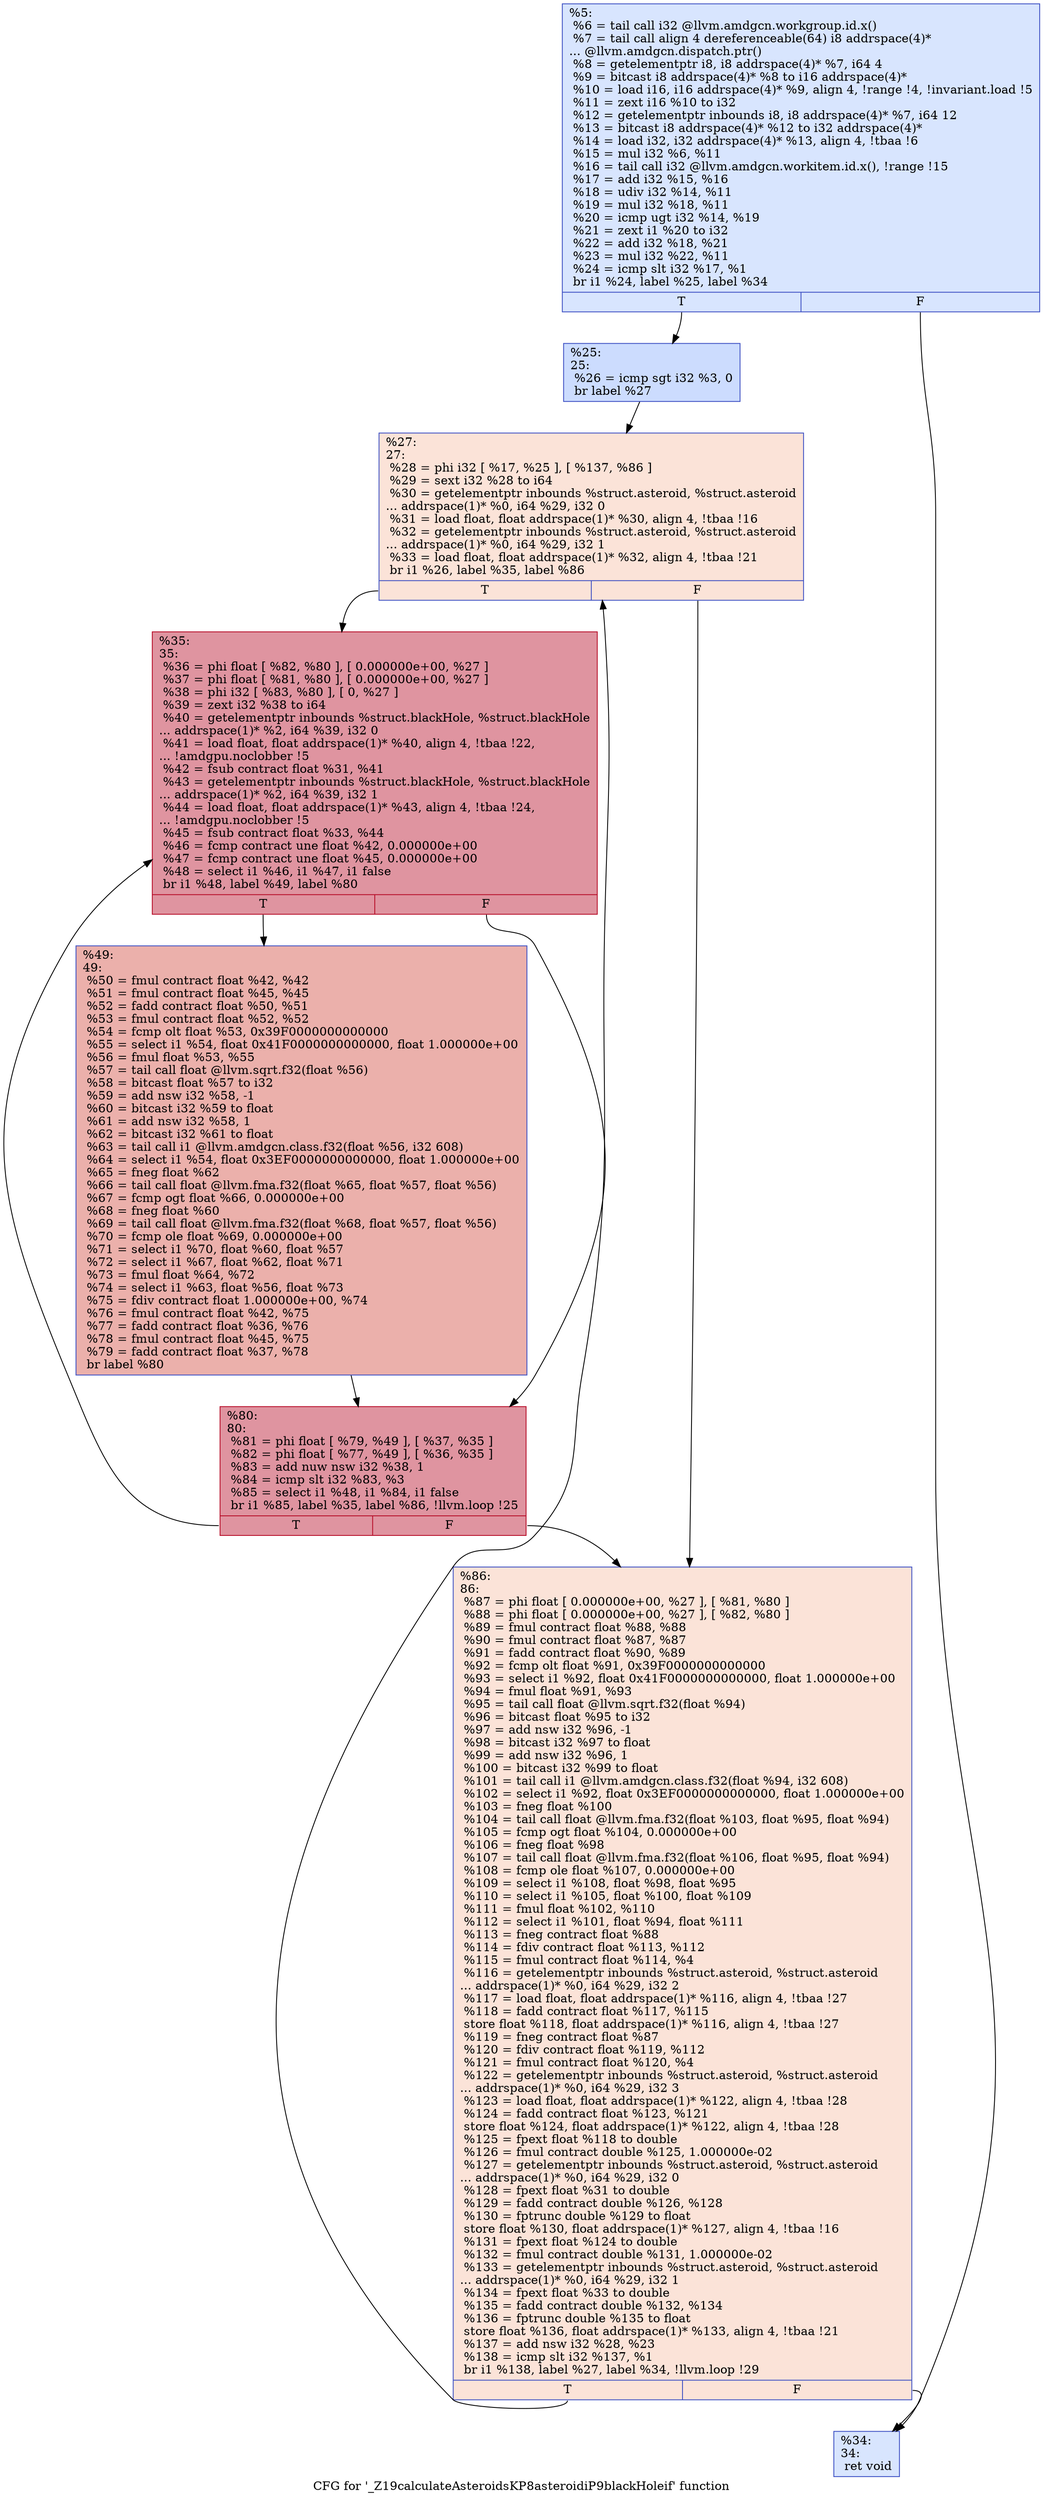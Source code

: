 digraph "CFG for '_Z19calculateAsteroidsKP8asteroidiP9blackHoleif' function" {
	label="CFG for '_Z19calculateAsteroidsKP8asteroidiP9blackHoleif' function";

	Node0x516e1f0 [shape=record,color="#3d50c3ff", style=filled, fillcolor="#a7c5fe70",label="{%5:\l  %6 = tail call i32 @llvm.amdgcn.workgroup.id.x()\l  %7 = tail call align 4 dereferenceable(64) i8 addrspace(4)*\l... @llvm.amdgcn.dispatch.ptr()\l  %8 = getelementptr i8, i8 addrspace(4)* %7, i64 4\l  %9 = bitcast i8 addrspace(4)* %8 to i16 addrspace(4)*\l  %10 = load i16, i16 addrspace(4)* %9, align 4, !range !4, !invariant.load !5\l  %11 = zext i16 %10 to i32\l  %12 = getelementptr inbounds i8, i8 addrspace(4)* %7, i64 12\l  %13 = bitcast i8 addrspace(4)* %12 to i32 addrspace(4)*\l  %14 = load i32, i32 addrspace(4)* %13, align 4, !tbaa !6\l  %15 = mul i32 %6, %11\l  %16 = tail call i32 @llvm.amdgcn.workitem.id.x(), !range !15\l  %17 = add i32 %15, %16\l  %18 = udiv i32 %14, %11\l  %19 = mul i32 %18, %11\l  %20 = icmp ugt i32 %14, %19\l  %21 = zext i1 %20 to i32\l  %22 = add i32 %18, %21\l  %23 = mul i32 %22, %11\l  %24 = icmp slt i32 %17, %1\l  br i1 %24, label %25, label %34\l|{<s0>T|<s1>F}}"];
	Node0x516e1f0:s0 -> Node0x51714b0;
	Node0x516e1f0:s1 -> Node0x5171540;
	Node0x51714b0 [shape=record,color="#3d50c3ff", style=filled, fillcolor="#8caffe70",label="{%25:\l25:                                               \l  %26 = icmp sgt i32 %3, 0\l  br label %27\l}"];
	Node0x51714b0 -> Node0x5171710;
	Node0x5171710 [shape=record,color="#3d50c3ff", style=filled, fillcolor="#f6bfa670",label="{%27:\l27:                                               \l  %28 = phi i32 [ %17, %25 ], [ %137, %86 ]\l  %29 = sext i32 %28 to i64\l  %30 = getelementptr inbounds %struct.asteroid, %struct.asteroid\l... addrspace(1)* %0, i64 %29, i32 0\l  %31 = load float, float addrspace(1)* %30, align 4, !tbaa !16\l  %32 = getelementptr inbounds %struct.asteroid, %struct.asteroid\l... addrspace(1)* %0, i64 %29, i32 1\l  %33 = load float, float addrspace(1)* %32, align 4, !tbaa !21\l  br i1 %26, label %35, label %86\l|{<s0>T|<s1>F}}"];
	Node0x5171710:s0 -> Node0x5172020;
	Node0x5171710:s1 -> Node0x5171800;
	Node0x5171540 [shape=record,color="#3d50c3ff", style=filled, fillcolor="#a7c5fe70",label="{%34:\l34:                                               \l  ret void\l}"];
	Node0x5172020 [shape=record,color="#b70d28ff", style=filled, fillcolor="#b70d2870",label="{%35:\l35:                                               \l  %36 = phi float [ %82, %80 ], [ 0.000000e+00, %27 ]\l  %37 = phi float [ %81, %80 ], [ 0.000000e+00, %27 ]\l  %38 = phi i32 [ %83, %80 ], [ 0, %27 ]\l  %39 = zext i32 %38 to i64\l  %40 = getelementptr inbounds %struct.blackHole, %struct.blackHole\l... addrspace(1)* %2, i64 %39, i32 0\l  %41 = load float, float addrspace(1)* %40, align 4, !tbaa !22,\l... !amdgpu.noclobber !5\l  %42 = fsub contract float %31, %41\l  %43 = getelementptr inbounds %struct.blackHole, %struct.blackHole\l... addrspace(1)* %2, i64 %39, i32 1\l  %44 = load float, float addrspace(1)* %43, align 4, !tbaa !24,\l... !amdgpu.noclobber !5\l  %45 = fsub contract float %33, %44\l  %46 = fcmp contract une float %42, 0.000000e+00\l  %47 = fcmp contract une float %45, 0.000000e+00\l  %48 = select i1 %46, i1 %47, i1 false\l  br i1 %48, label %49, label %80\l|{<s0>T|<s1>F}}"];
	Node0x5172020:s0 -> Node0x5173e50;
	Node0x5172020:s1 -> Node0x51721b0;
	Node0x5173e50 [shape=record,color="#3d50c3ff", style=filled, fillcolor="#d24b4070",label="{%49:\l49:                                               \l  %50 = fmul contract float %42, %42\l  %51 = fmul contract float %45, %45\l  %52 = fadd contract float %50, %51\l  %53 = fmul contract float %52, %52\l  %54 = fcmp olt float %53, 0x39F0000000000000\l  %55 = select i1 %54, float 0x41F0000000000000, float 1.000000e+00\l  %56 = fmul float %53, %55\l  %57 = tail call float @llvm.sqrt.f32(float %56)\l  %58 = bitcast float %57 to i32\l  %59 = add nsw i32 %58, -1\l  %60 = bitcast i32 %59 to float\l  %61 = add nsw i32 %58, 1\l  %62 = bitcast i32 %61 to float\l  %63 = tail call i1 @llvm.amdgcn.class.f32(float %56, i32 608)\l  %64 = select i1 %54, float 0x3EF0000000000000, float 1.000000e+00\l  %65 = fneg float %62\l  %66 = tail call float @llvm.fma.f32(float %65, float %57, float %56)\l  %67 = fcmp ogt float %66, 0.000000e+00\l  %68 = fneg float %60\l  %69 = tail call float @llvm.fma.f32(float %68, float %57, float %56)\l  %70 = fcmp ole float %69, 0.000000e+00\l  %71 = select i1 %70, float %60, float %57\l  %72 = select i1 %67, float %62, float %71\l  %73 = fmul float %64, %72\l  %74 = select i1 %63, float %56, float %73\l  %75 = fdiv contract float 1.000000e+00, %74\l  %76 = fmul contract float %42, %75\l  %77 = fadd contract float %36, %76\l  %78 = fmul contract float %45, %75\l  %79 = fadd contract float %37, %78\l  br label %80\l}"];
	Node0x5173e50 -> Node0x51721b0;
	Node0x51721b0 [shape=record,color="#b70d28ff", style=filled, fillcolor="#b70d2870",label="{%80:\l80:                                               \l  %81 = phi float [ %79, %49 ], [ %37, %35 ]\l  %82 = phi float [ %77, %49 ], [ %36, %35 ]\l  %83 = add nuw nsw i32 %38, 1\l  %84 = icmp slt i32 %83, %3\l  %85 = select i1 %48, i1 %84, i1 false\l  br i1 %85, label %35, label %86, !llvm.loop !25\l|{<s0>T|<s1>F}}"];
	Node0x51721b0:s0 -> Node0x5172020;
	Node0x51721b0:s1 -> Node0x5171800;
	Node0x5171800 [shape=record,color="#3d50c3ff", style=filled, fillcolor="#f6bfa670",label="{%86:\l86:                                               \l  %87 = phi float [ 0.000000e+00, %27 ], [ %81, %80 ]\l  %88 = phi float [ 0.000000e+00, %27 ], [ %82, %80 ]\l  %89 = fmul contract float %88, %88\l  %90 = fmul contract float %87, %87\l  %91 = fadd contract float %90, %89\l  %92 = fcmp olt float %91, 0x39F0000000000000\l  %93 = select i1 %92, float 0x41F0000000000000, float 1.000000e+00\l  %94 = fmul float %91, %93\l  %95 = tail call float @llvm.sqrt.f32(float %94)\l  %96 = bitcast float %95 to i32\l  %97 = add nsw i32 %96, -1\l  %98 = bitcast i32 %97 to float\l  %99 = add nsw i32 %96, 1\l  %100 = bitcast i32 %99 to float\l  %101 = tail call i1 @llvm.amdgcn.class.f32(float %94, i32 608)\l  %102 = select i1 %92, float 0x3EF0000000000000, float 1.000000e+00\l  %103 = fneg float %100\l  %104 = tail call float @llvm.fma.f32(float %103, float %95, float %94)\l  %105 = fcmp ogt float %104, 0.000000e+00\l  %106 = fneg float %98\l  %107 = tail call float @llvm.fma.f32(float %106, float %95, float %94)\l  %108 = fcmp ole float %107, 0.000000e+00\l  %109 = select i1 %108, float %98, float %95\l  %110 = select i1 %105, float %100, float %109\l  %111 = fmul float %102, %110\l  %112 = select i1 %101, float %94, float %111\l  %113 = fneg contract float %88\l  %114 = fdiv contract float %113, %112\l  %115 = fmul contract float %114, %4\l  %116 = getelementptr inbounds %struct.asteroid, %struct.asteroid\l... addrspace(1)* %0, i64 %29, i32 2\l  %117 = load float, float addrspace(1)* %116, align 4, !tbaa !27\l  %118 = fadd contract float %117, %115\l  store float %118, float addrspace(1)* %116, align 4, !tbaa !27\l  %119 = fneg contract float %87\l  %120 = fdiv contract float %119, %112\l  %121 = fmul contract float %120, %4\l  %122 = getelementptr inbounds %struct.asteroid, %struct.asteroid\l... addrspace(1)* %0, i64 %29, i32 3\l  %123 = load float, float addrspace(1)* %122, align 4, !tbaa !28\l  %124 = fadd contract float %123, %121\l  store float %124, float addrspace(1)* %122, align 4, !tbaa !28\l  %125 = fpext float %118 to double\l  %126 = fmul contract double %125, 1.000000e-02\l  %127 = getelementptr inbounds %struct.asteroid, %struct.asteroid\l... addrspace(1)* %0, i64 %29, i32 0\l  %128 = fpext float %31 to double\l  %129 = fadd contract double %126, %128\l  %130 = fptrunc double %129 to float\l  store float %130, float addrspace(1)* %127, align 4, !tbaa !16\l  %131 = fpext float %124 to double\l  %132 = fmul contract double %131, 1.000000e-02\l  %133 = getelementptr inbounds %struct.asteroid, %struct.asteroid\l... addrspace(1)* %0, i64 %29, i32 1\l  %134 = fpext float %33 to double\l  %135 = fadd contract double %132, %134\l  %136 = fptrunc double %135 to float\l  store float %136, float addrspace(1)* %133, align 4, !tbaa !21\l  %137 = add nsw i32 %28, %23\l  %138 = icmp slt i32 %137, %1\l  br i1 %138, label %27, label %34, !llvm.loop !29\l|{<s0>T|<s1>F}}"];
	Node0x5171800:s0 -> Node0x5171710;
	Node0x5171800:s1 -> Node0x5171540;
}
